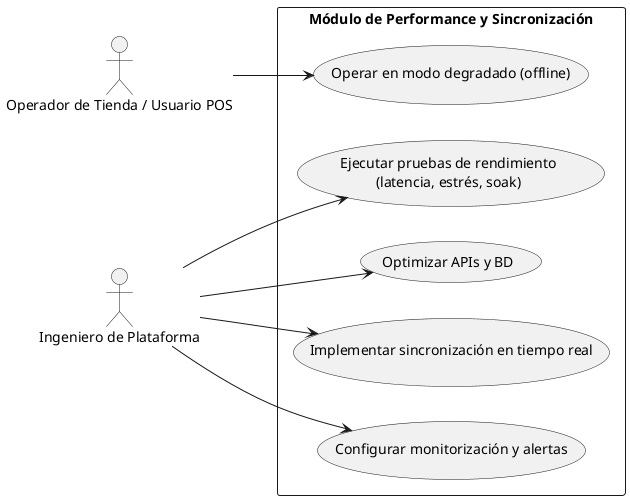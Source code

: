 @startuml
left to right direction
actor "Operador de Tienda / Usuario POS" as Operador
actor "Ingeniero de Plataforma" as Ingeniero

rectangle "Módulo de Performance y Sincronización" {
  usecase "Ejecutar pruebas de rendimiento\n(latencia, estrés, soak)" as UC_Pruebas
  usecase "Optimizar APIs y BD" as UC_Optimizar
  usecase "Implementar sincronización en tiempo real" as UC_Sincro
  usecase "Configurar monitorización y alertas" as UC_Monitoreo
  usecase "Operar en modo degradado (offline)" as UC_ModoOffline
}

Ingeniero --> UC_Pruebas
Ingeniero --> UC_Optimizar
Ingeniero --> UC_Sincro
Ingeniero --> UC_Monitoreo
Operador --> UC_ModoOffline
@enduml
